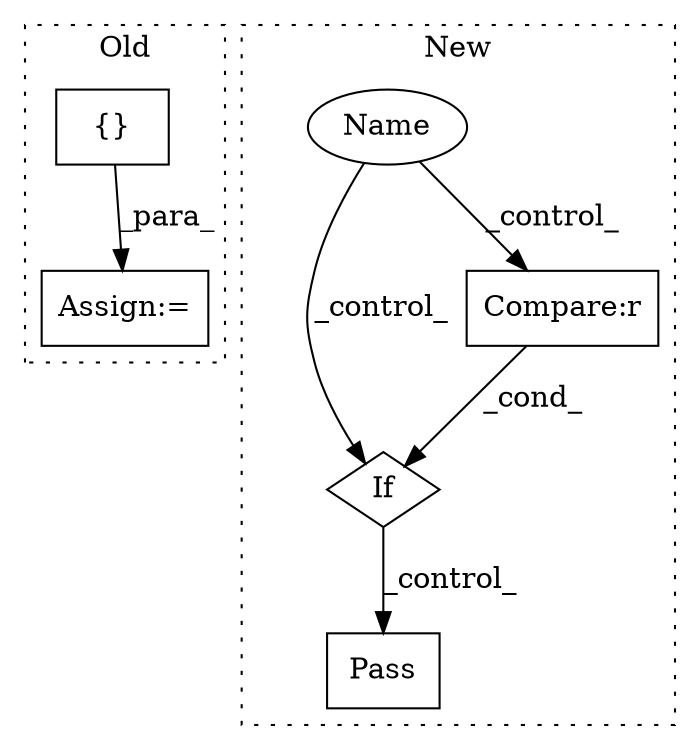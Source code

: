 digraph G {
subgraph cluster0 {
1 [label="{}" a="59" s="11681,11681" l="2,1" shape="box"];
3 [label="Assign:=" a="68" s="11678" l="3" shape="box"];
label = "Old";
style="dotted";
}
subgraph cluster1 {
2 [label="Pass" a="62" s="15955" l="4" shape="box"];
4 [label="If" a="96" s="15908" l="0" shape="diamond"];
5 [label="Compare:r" a="40" s="15908" l="25" shape="box"];
6 [label="Name" a="87" s="13672" l="10" shape="ellipse"];
label = "New";
style="dotted";
}
1 -> 3 [label="_para_"];
4 -> 2 [label="_control_"];
5 -> 4 [label="_cond_"];
6 -> 4 [label="_control_"];
6 -> 5 [label="_control_"];
}